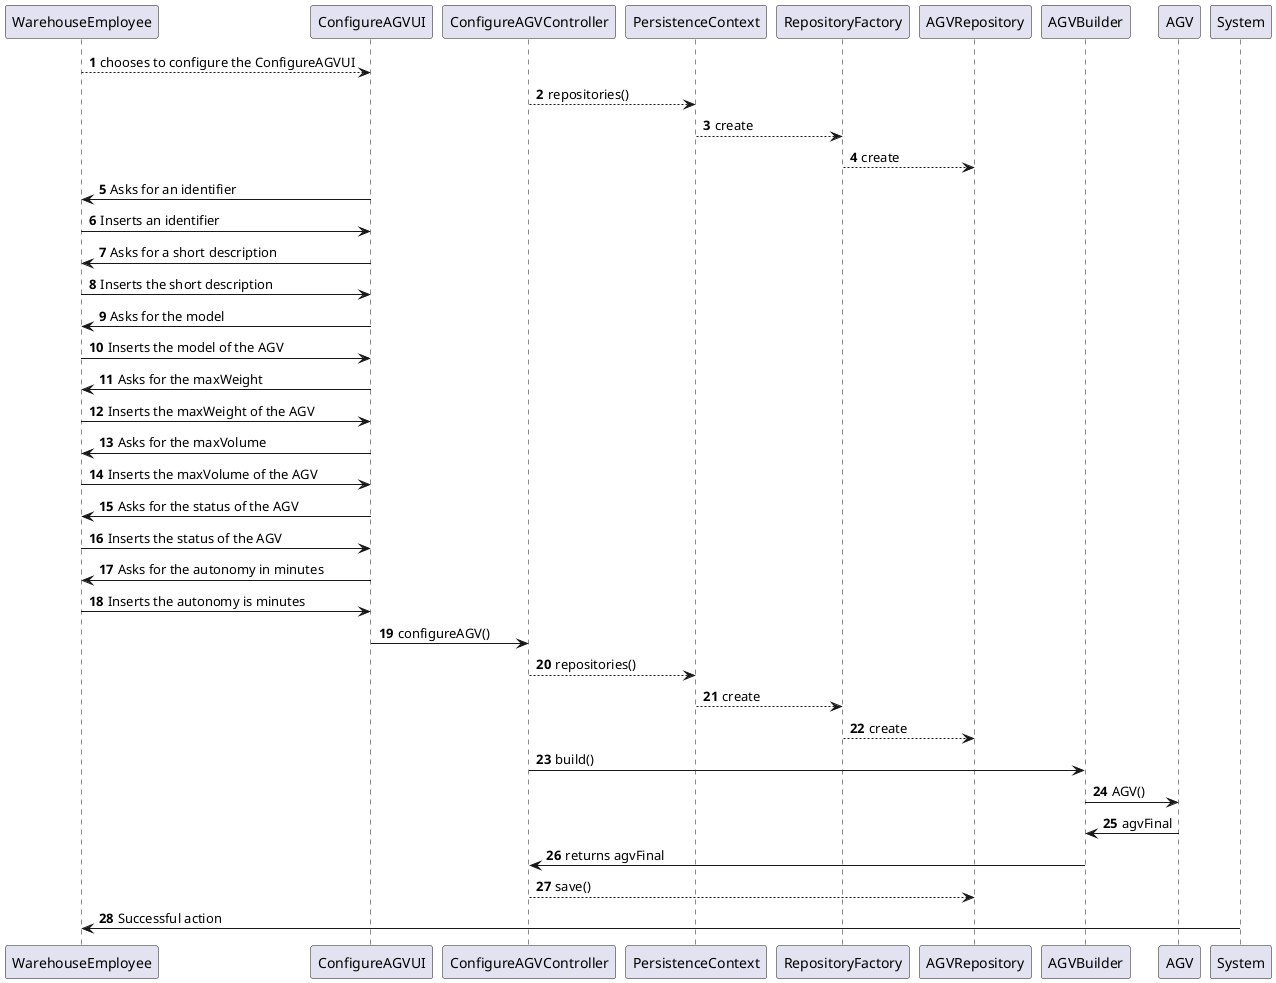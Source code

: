 @startuml

autonumber

WarehouseEmployee --> ConfigureAGVUI : chooses to configure the ConfigureAGVUI

ConfigureAGVController --> PersistenceContext : repositories()
PersistenceContext --> RepositoryFactory : create
RepositoryFactory --> AGVRepository :create

ConfigureAGVUI -> WarehouseEmployee : Asks for an identifier
WarehouseEmployee -> ConfigureAGVUI : Inserts an identifier
ConfigureAGVUI -> WarehouseEmployee : Asks for a short description
WarehouseEmployee -> ConfigureAGVUI : Inserts the short description
ConfigureAGVUI -> WarehouseEmployee : Asks for the model
WarehouseEmployee -> ConfigureAGVUI : Inserts the model of the AGV
ConfigureAGVUI -> WarehouseEmployee : Asks for the maxWeight
WarehouseEmployee -> ConfigureAGVUI : Inserts the maxWeight of the AGV
ConfigureAGVUI -> WarehouseEmployee : Asks for the maxVolume
WarehouseEmployee -> ConfigureAGVUI : Inserts the maxVolume of the AGV
ConfigureAGVUI -> WarehouseEmployee : Asks for the status of the AGV
WarehouseEmployee -> ConfigureAGVUI : Inserts the status of the AGV
ConfigureAGVUI -> WarehouseEmployee : Asks for the autonomy in minutes
WarehouseEmployee -> ConfigureAGVUI : Inserts the autonomy is minutes
ConfigureAGVUI -> ConfigureAGVController : configureAGV()

ConfigureAGVController --> PersistenceContext : repositories()
PersistenceContext --> RepositoryFactory : create
RepositoryFactory --> AGVRepository :create

ConfigureAGVController -> AGVBuilder : build()
AGVBuilder -> AGV : AGV()
AGV -> AGVBuilder : agvFinal
AGVBuilder -> ConfigureAGVController : returns agvFinal

ConfigureAGVController --> AGVRepository : save()

System -> WarehouseEmployee : Successful action

@enduml